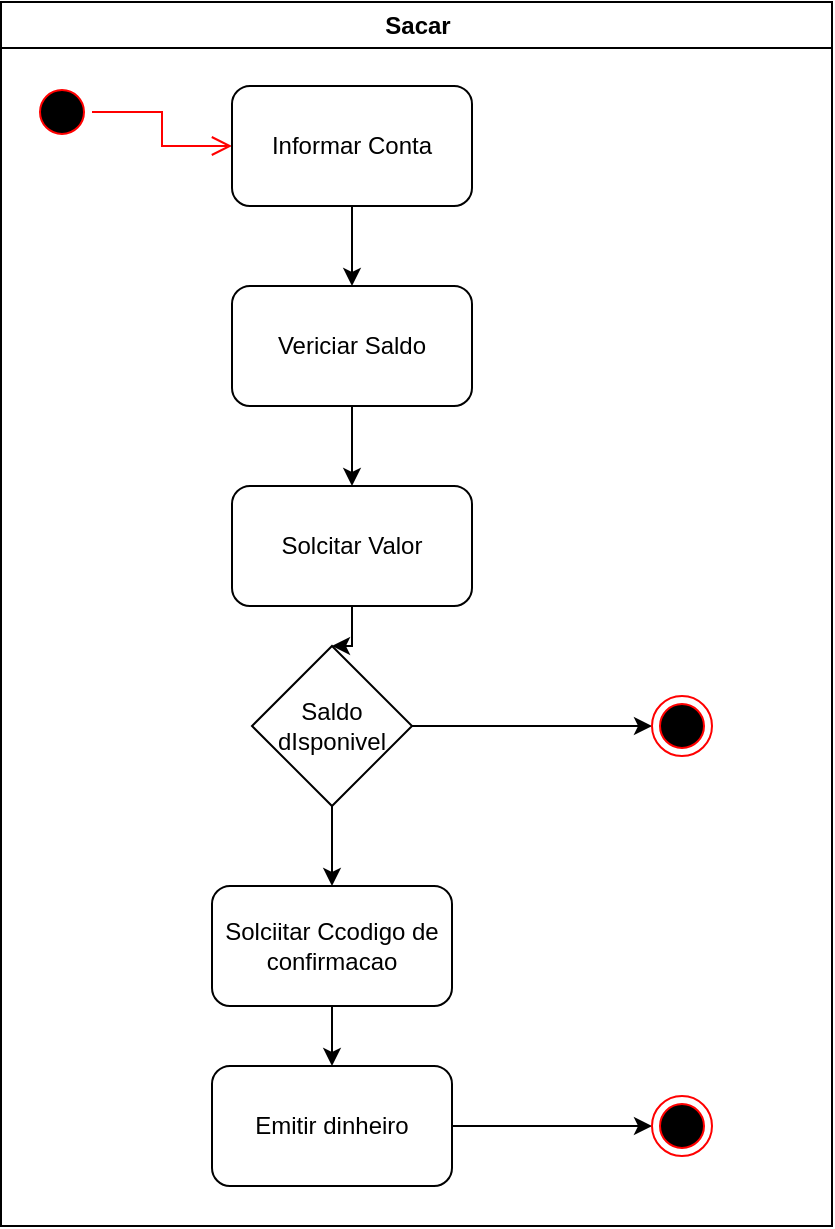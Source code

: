 <mxfile version="16.2.4" type="github">
  <diagram name="Page-1" id="e7e014a7-5840-1c2e-5031-d8a46d1fe8dd">
    <mxGraphModel dx="1422" dy="772" grid="1" gridSize="10" guides="1" tooltips="1" connect="1" arrows="1" fold="1" page="1" pageScale="1" pageWidth="1169" pageHeight="826" background="none" math="0" shadow="0">
      <root>
        <mxCell id="0" />
        <mxCell id="1" parent="0" />
        <mxCell id="2" value="Sacar" style="swimlane;whiteSpace=wrap" parent="1" vertex="1">
          <mxGeometry x="164.5" y="128" width="415.5" height="612" as="geometry" />
        </mxCell>
        <mxCell id="5" value="" style="ellipse;shape=startState;fillColor=#000000;strokeColor=#ff0000;" parent="2" vertex="1">
          <mxGeometry x="15.5" y="40" width="30" height="30" as="geometry" />
        </mxCell>
        <mxCell id="6" value="" style="edgeStyle=elbowEdgeStyle;elbow=horizontal;verticalAlign=bottom;endArrow=open;endSize=8;strokeColor=#FF0000;endFill=1;rounded=0;entryX=0;entryY=0.5;entryDx=0;entryDy=0;" parent="2" source="5" target="QPHRqF4BruMci5rntREo-41" edge="1">
          <mxGeometry x="100" y="40" as="geometry">
            <mxPoint x="115.5" y="77" as="targetPoint" />
          </mxGeometry>
        </mxCell>
        <mxCell id="9" value="" style="endArrow=open;strokeColor=#FF0000;endFill=1;rounded=0" parent="2" source="7" edge="1">
          <mxGeometry relative="1" as="geometry">
            <mxPoint x="123.259" y="220" as="targetPoint" />
          </mxGeometry>
        </mxCell>
        <mxCell id="11" value="" style="endArrow=open;strokeColor=#FF0000;endFill=1;rounded=0" parent="2" source="8" edge="1">
          <mxGeometry relative="1" as="geometry">
            <mxPoint x="115" y="325" as="targetPoint" />
          </mxGeometry>
        </mxCell>
        <mxCell id="QPHRqF4BruMci5rntREo-48" style="edgeStyle=orthogonalEdgeStyle;rounded=0;orthogonalLoop=1;jettySize=auto;html=1;" edge="1" parent="2" source="QPHRqF4BruMci5rntREo-41" target="QPHRqF4BruMci5rntREo-43">
          <mxGeometry relative="1" as="geometry" />
        </mxCell>
        <mxCell id="QPHRqF4BruMci5rntREo-41" value="Informar Conta" style="rounded=1;whiteSpace=wrap;html=1;" vertex="1" parent="2">
          <mxGeometry x="115.5" y="42" width="120" height="60" as="geometry" />
        </mxCell>
        <mxCell id="QPHRqF4BruMci5rntREo-49" style="edgeStyle=orthogonalEdgeStyle;rounded=0;orthogonalLoop=1;jettySize=auto;html=1;" edge="1" parent="2" source="QPHRqF4BruMci5rntREo-43" target="QPHRqF4BruMci5rntREo-46">
          <mxGeometry relative="1" as="geometry" />
        </mxCell>
        <mxCell id="QPHRqF4BruMci5rntREo-43" value="Vericiar Saldo" style="rounded=1;whiteSpace=wrap;html=1;" vertex="1" parent="2">
          <mxGeometry x="115.5" y="142" width="120" height="60" as="geometry" />
        </mxCell>
        <mxCell id="QPHRqF4BruMci5rntREo-55" style="edgeStyle=orthogonalEdgeStyle;rounded=0;orthogonalLoop=1;jettySize=auto;html=1;" edge="1" parent="2" source="QPHRqF4BruMci5rntREo-44" target="QPHRqF4BruMci5rntREo-54">
          <mxGeometry relative="1" as="geometry" />
        </mxCell>
        <mxCell id="QPHRqF4BruMci5rntREo-44" value="Solciitar Ccodigo de confirmacao" style="rounded=1;whiteSpace=wrap;html=1;" vertex="1" parent="2">
          <mxGeometry x="105.5" y="442" width="120" height="60" as="geometry" />
        </mxCell>
        <mxCell id="QPHRqF4BruMci5rntREo-51" style="edgeStyle=orthogonalEdgeStyle;rounded=0;orthogonalLoop=1;jettySize=auto;html=1;entryX=0.5;entryY=0;entryDx=0;entryDy=0;" edge="1" parent="2" source="QPHRqF4BruMci5rntREo-45" target="QPHRqF4BruMci5rntREo-44">
          <mxGeometry relative="1" as="geometry" />
        </mxCell>
        <mxCell id="QPHRqF4BruMci5rntREo-53" style="edgeStyle=orthogonalEdgeStyle;rounded=0;orthogonalLoop=1;jettySize=auto;html=1;entryX=0;entryY=0.5;entryDx=0;entryDy=0;" edge="1" parent="2" source="QPHRqF4BruMci5rntREo-45" target="QPHRqF4BruMci5rntREo-52">
          <mxGeometry relative="1" as="geometry" />
        </mxCell>
        <mxCell id="QPHRqF4BruMci5rntREo-45" value="Saldo dIsponivel" style="rhombus;whiteSpace=wrap;html=1;" vertex="1" parent="2">
          <mxGeometry x="125.5" y="322" width="80" height="80" as="geometry" />
        </mxCell>
        <mxCell id="QPHRqF4BruMci5rntREo-50" style="edgeStyle=orthogonalEdgeStyle;rounded=0;orthogonalLoop=1;jettySize=auto;html=1;" edge="1" parent="2" source="QPHRqF4BruMci5rntREo-46" target="QPHRqF4BruMci5rntREo-45">
          <mxGeometry relative="1" as="geometry" />
        </mxCell>
        <mxCell id="QPHRqF4BruMci5rntREo-46" value="Solcitar Valor" style="rounded=1;whiteSpace=wrap;html=1;" vertex="1" parent="2">
          <mxGeometry x="115.5" y="242" width="120" height="60" as="geometry" />
        </mxCell>
        <mxCell id="QPHRqF4BruMci5rntREo-52" value="" style="ellipse;html=1;shape=endState;fillColor=#000000;strokeColor=#ff0000;" vertex="1" parent="2">
          <mxGeometry x="325.5" y="347" width="30" height="30" as="geometry" />
        </mxCell>
        <mxCell id="QPHRqF4BruMci5rntREo-58" style="edgeStyle=orthogonalEdgeStyle;rounded=0;orthogonalLoop=1;jettySize=auto;html=1;entryX=0;entryY=0.5;entryDx=0;entryDy=0;" edge="1" parent="2" source="QPHRqF4BruMci5rntREo-54" target="QPHRqF4BruMci5rntREo-57">
          <mxGeometry relative="1" as="geometry" />
        </mxCell>
        <mxCell id="QPHRqF4BruMci5rntREo-54" value="Emitir dinheiro" style="rounded=1;whiteSpace=wrap;html=1;" vertex="1" parent="2">
          <mxGeometry x="105.5" y="532" width="120" height="60" as="geometry" />
        </mxCell>
        <mxCell id="QPHRqF4BruMci5rntREo-57" value="" style="ellipse;html=1;shape=endState;fillColor=#000000;strokeColor=#ff0000;" vertex="1" parent="2">
          <mxGeometry x="325.5" y="547" width="30" height="30" as="geometry" />
        </mxCell>
      </root>
    </mxGraphModel>
  </diagram>
</mxfile>
